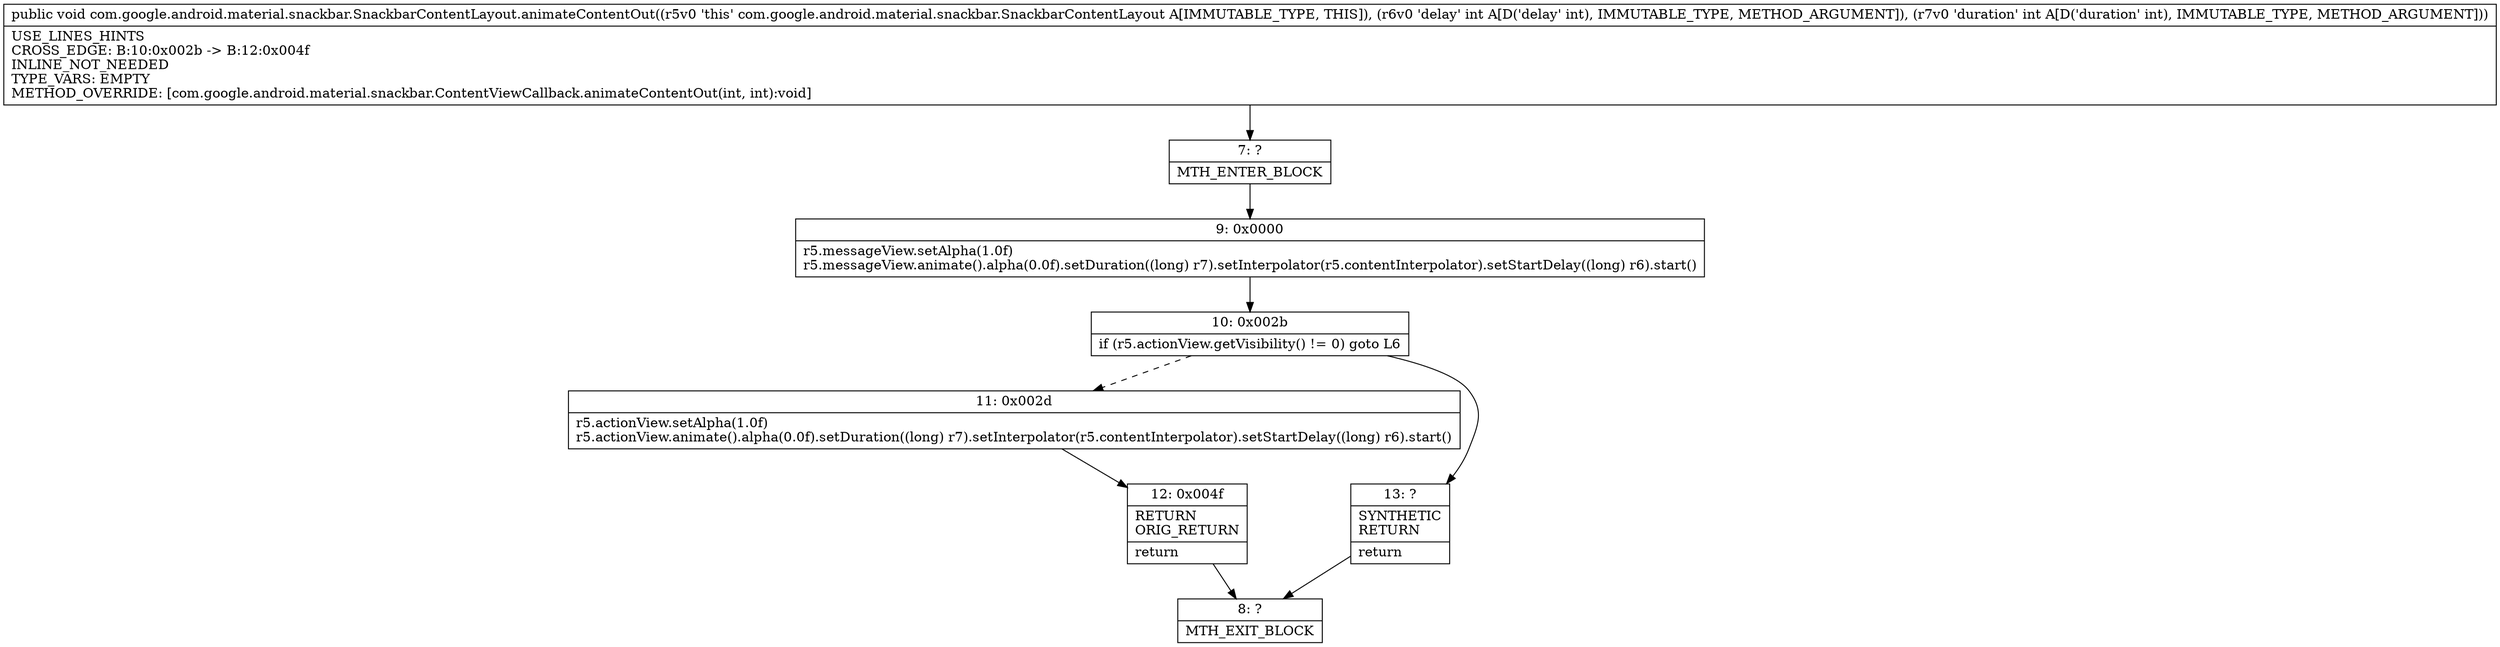 digraph "CFG forcom.google.android.material.snackbar.SnackbarContentLayout.animateContentOut(II)V" {
Node_7 [shape=record,label="{7\:\ ?|MTH_ENTER_BLOCK\l}"];
Node_9 [shape=record,label="{9\:\ 0x0000|r5.messageView.setAlpha(1.0f)\lr5.messageView.animate().alpha(0.0f).setDuration((long) r7).setInterpolator(r5.contentInterpolator).setStartDelay((long) r6).start()\l}"];
Node_10 [shape=record,label="{10\:\ 0x002b|if (r5.actionView.getVisibility() != 0) goto L6\l}"];
Node_11 [shape=record,label="{11\:\ 0x002d|r5.actionView.setAlpha(1.0f)\lr5.actionView.animate().alpha(0.0f).setDuration((long) r7).setInterpolator(r5.contentInterpolator).setStartDelay((long) r6).start()\l}"];
Node_12 [shape=record,label="{12\:\ 0x004f|RETURN\lORIG_RETURN\l|return\l}"];
Node_8 [shape=record,label="{8\:\ ?|MTH_EXIT_BLOCK\l}"];
Node_13 [shape=record,label="{13\:\ ?|SYNTHETIC\lRETURN\l|return\l}"];
MethodNode[shape=record,label="{public void com.google.android.material.snackbar.SnackbarContentLayout.animateContentOut((r5v0 'this' com.google.android.material.snackbar.SnackbarContentLayout A[IMMUTABLE_TYPE, THIS]), (r6v0 'delay' int A[D('delay' int), IMMUTABLE_TYPE, METHOD_ARGUMENT]), (r7v0 'duration' int A[D('duration' int), IMMUTABLE_TYPE, METHOD_ARGUMENT]))  | USE_LINES_HINTS\lCROSS_EDGE: B:10:0x002b \-\> B:12:0x004f\lINLINE_NOT_NEEDED\lTYPE_VARS: EMPTY\lMETHOD_OVERRIDE: [com.google.android.material.snackbar.ContentViewCallback.animateContentOut(int, int):void]\l}"];
MethodNode -> Node_7;Node_7 -> Node_9;
Node_9 -> Node_10;
Node_10 -> Node_11[style=dashed];
Node_10 -> Node_13;
Node_11 -> Node_12;
Node_12 -> Node_8;
Node_13 -> Node_8;
}

